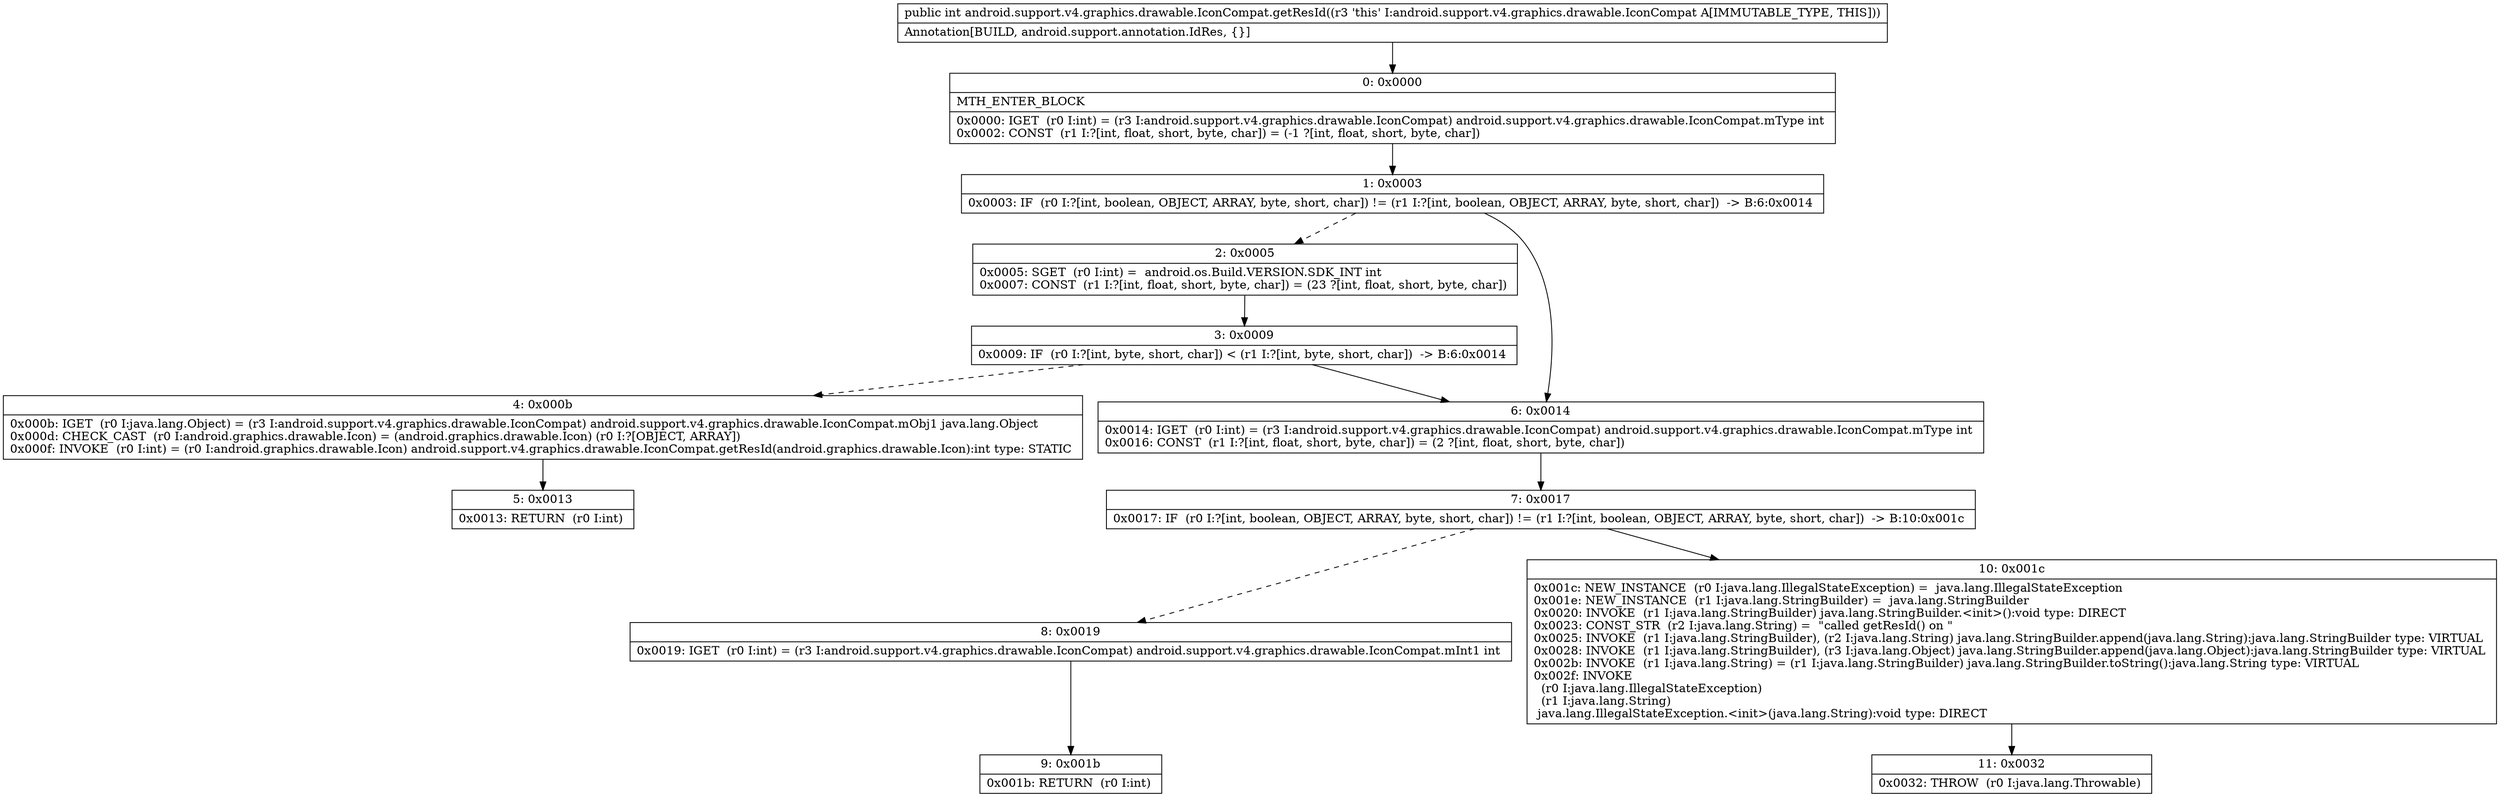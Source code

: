digraph "CFG forandroid.support.v4.graphics.drawable.IconCompat.getResId()I" {
Node_0 [shape=record,label="{0\:\ 0x0000|MTH_ENTER_BLOCK\l|0x0000: IGET  (r0 I:int) = (r3 I:android.support.v4.graphics.drawable.IconCompat) android.support.v4.graphics.drawable.IconCompat.mType int \l0x0002: CONST  (r1 I:?[int, float, short, byte, char]) = (\-1 ?[int, float, short, byte, char]) \l}"];
Node_1 [shape=record,label="{1\:\ 0x0003|0x0003: IF  (r0 I:?[int, boolean, OBJECT, ARRAY, byte, short, char]) != (r1 I:?[int, boolean, OBJECT, ARRAY, byte, short, char])  \-\> B:6:0x0014 \l}"];
Node_2 [shape=record,label="{2\:\ 0x0005|0x0005: SGET  (r0 I:int) =  android.os.Build.VERSION.SDK_INT int \l0x0007: CONST  (r1 I:?[int, float, short, byte, char]) = (23 ?[int, float, short, byte, char]) \l}"];
Node_3 [shape=record,label="{3\:\ 0x0009|0x0009: IF  (r0 I:?[int, byte, short, char]) \< (r1 I:?[int, byte, short, char])  \-\> B:6:0x0014 \l}"];
Node_4 [shape=record,label="{4\:\ 0x000b|0x000b: IGET  (r0 I:java.lang.Object) = (r3 I:android.support.v4.graphics.drawable.IconCompat) android.support.v4.graphics.drawable.IconCompat.mObj1 java.lang.Object \l0x000d: CHECK_CAST  (r0 I:android.graphics.drawable.Icon) = (android.graphics.drawable.Icon) (r0 I:?[OBJECT, ARRAY]) \l0x000f: INVOKE  (r0 I:int) = (r0 I:android.graphics.drawable.Icon) android.support.v4.graphics.drawable.IconCompat.getResId(android.graphics.drawable.Icon):int type: STATIC \l}"];
Node_5 [shape=record,label="{5\:\ 0x0013|0x0013: RETURN  (r0 I:int) \l}"];
Node_6 [shape=record,label="{6\:\ 0x0014|0x0014: IGET  (r0 I:int) = (r3 I:android.support.v4.graphics.drawable.IconCompat) android.support.v4.graphics.drawable.IconCompat.mType int \l0x0016: CONST  (r1 I:?[int, float, short, byte, char]) = (2 ?[int, float, short, byte, char]) \l}"];
Node_7 [shape=record,label="{7\:\ 0x0017|0x0017: IF  (r0 I:?[int, boolean, OBJECT, ARRAY, byte, short, char]) != (r1 I:?[int, boolean, OBJECT, ARRAY, byte, short, char])  \-\> B:10:0x001c \l}"];
Node_8 [shape=record,label="{8\:\ 0x0019|0x0019: IGET  (r0 I:int) = (r3 I:android.support.v4.graphics.drawable.IconCompat) android.support.v4.graphics.drawable.IconCompat.mInt1 int \l}"];
Node_9 [shape=record,label="{9\:\ 0x001b|0x001b: RETURN  (r0 I:int) \l}"];
Node_10 [shape=record,label="{10\:\ 0x001c|0x001c: NEW_INSTANCE  (r0 I:java.lang.IllegalStateException) =  java.lang.IllegalStateException \l0x001e: NEW_INSTANCE  (r1 I:java.lang.StringBuilder) =  java.lang.StringBuilder \l0x0020: INVOKE  (r1 I:java.lang.StringBuilder) java.lang.StringBuilder.\<init\>():void type: DIRECT \l0x0023: CONST_STR  (r2 I:java.lang.String) =  \"called getResId() on \" \l0x0025: INVOKE  (r1 I:java.lang.StringBuilder), (r2 I:java.lang.String) java.lang.StringBuilder.append(java.lang.String):java.lang.StringBuilder type: VIRTUAL \l0x0028: INVOKE  (r1 I:java.lang.StringBuilder), (r3 I:java.lang.Object) java.lang.StringBuilder.append(java.lang.Object):java.lang.StringBuilder type: VIRTUAL \l0x002b: INVOKE  (r1 I:java.lang.String) = (r1 I:java.lang.StringBuilder) java.lang.StringBuilder.toString():java.lang.String type: VIRTUAL \l0x002f: INVOKE  \l  (r0 I:java.lang.IllegalStateException)\l  (r1 I:java.lang.String)\l java.lang.IllegalStateException.\<init\>(java.lang.String):void type: DIRECT \l}"];
Node_11 [shape=record,label="{11\:\ 0x0032|0x0032: THROW  (r0 I:java.lang.Throwable) \l}"];
MethodNode[shape=record,label="{public int android.support.v4.graphics.drawable.IconCompat.getResId((r3 'this' I:android.support.v4.graphics.drawable.IconCompat A[IMMUTABLE_TYPE, THIS]))  | Annotation[BUILD, android.support.annotation.IdRes, \{\}]\l}"];
MethodNode -> Node_0;
Node_0 -> Node_1;
Node_1 -> Node_2[style=dashed];
Node_1 -> Node_6;
Node_2 -> Node_3;
Node_3 -> Node_4[style=dashed];
Node_3 -> Node_6;
Node_4 -> Node_5;
Node_6 -> Node_7;
Node_7 -> Node_8[style=dashed];
Node_7 -> Node_10;
Node_8 -> Node_9;
Node_10 -> Node_11;
}

